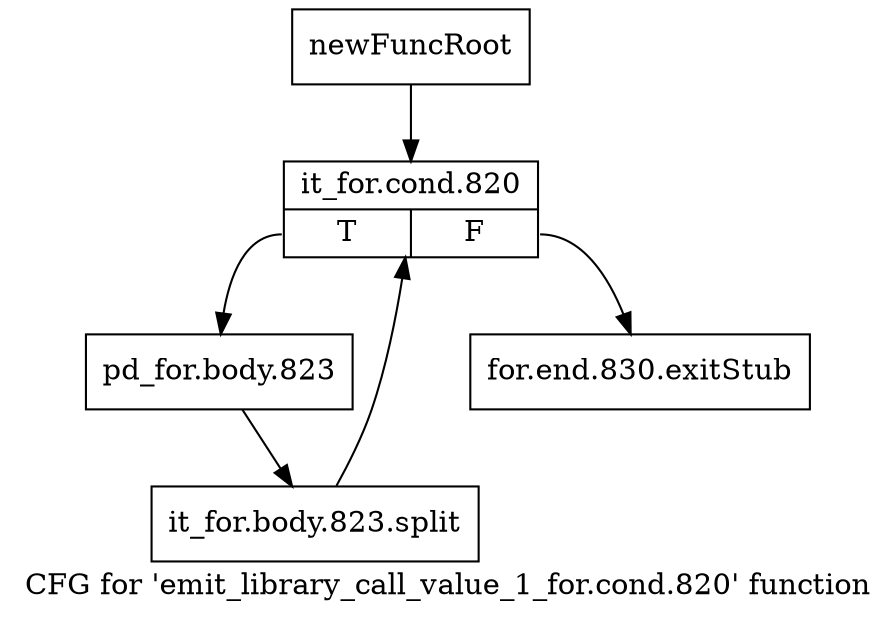 digraph "CFG for 'emit_library_call_value_1_for.cond.820' function" {
	label="CFG for 'emit_library_call_value_1_for.cond.820' function";

	Node0x7a8cab0 [shape=record,label="{newFuncRoot}"];
	Node0x7a8cab0 -> Node0x7a8cb50;
	Node0x7a8cb00 [shape=record,label="{for.end.830.exitStub}"];
	Node0x7a8cb50 [shape=record,label="{it_for.cond.820|{<s0>T|<s1>F}}"];
	Node0x7a8cb50:s0 -> Node0x7a8cba0;
	Node0x7a8cb50:s1 -> Node0x7a8cb00;
	Node0x7a8cba0 [shape=record,label="{pd_for.body.823}"];
	Node0x7a8cba0 -> Node0xef13c10;
	Node0xef13c10 [shape=record,label="{it_for.body.823.split}"];
	Node0xef13c10 -> Node0x7a8cb50;
}
